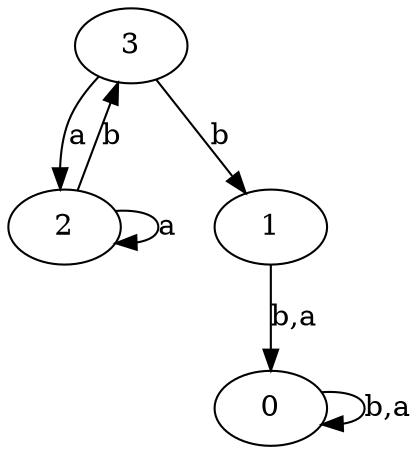 digraph {
 ranksep=0.5;
 d2tdocpreamble = "\usetikzlibrary{automata}";
 d2tfigpreamble = "\tikzstyle{every state}= [ draw=blue!50,very thick,fill=blue!20]  \tikzstyle{auto}= [fill=white]";
 node [style="state"];
 edge [lblstyle="auto",topath="bend right", len=4  ]
  "0" [label="0",];
  "1" [label="1",style = "state, initial"];
  "2" [label="2",];
  "3" [label="3",style = "state, accepting"];
  "0" -> "0" [label="b,a",topath="loop above"];
  "1" -> "0" [label="b,a"];
  "2" -> "2" [label="a",topath="loop above"];
  "2" -> "3" [label="b"];
  "3" -> "1" [label="b"];
  "3" -> "2" [label="a"];
}